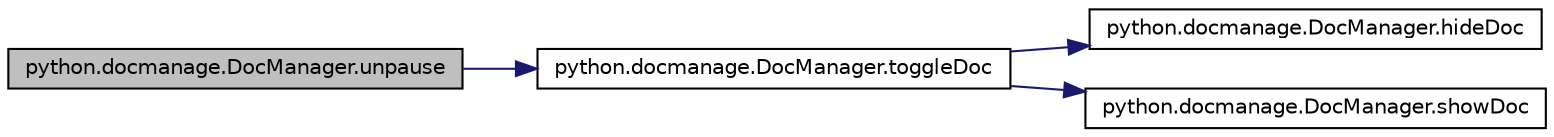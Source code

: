 digraph G
{
  edge [fontname="Helvetica",fontsize="10",labelfontname="Helvetica",labelfontsize="10"];
  node [fontname="Helvetica",fontsize="10",shape=record];
  rankdir="LR";
  Node1 [label="python.docmanage.DocManager.unpause",height=0.2,width=0.4,color="black", fillcolor="grey75", style="filled" fontcolor="black"];
  Node1 -> Node2 [color="midnightblue",fontsize="10",style="solid",fontname="Helvetica"];
  Node2 [label="python.docmanage.DocManager.toggleDoc",height=0.2,width=0.4,color="black", fillcolor="white", style="filled",URL="$classpython_1_1docmanage_1_1_doc_manager.html#afbcabe820c31769900a4a1c1581bbb6a"];
  Node2 -> Node3 [color="midnightblue",fontsize="10",style="solid",fontname="Helvetica"];
  Node3 [label="python.docmanage.DocManager.hideDoc",height=0.2,width=0.4,color="black", fillcolor="white", style="filled",URL="$classpython_1_1docmanage_1_1_doc_manager.html#a846750936832a95f1526d3f51f3d3319"];
  Node2 -> Node4 [color="midnightblue",fontsize="10",style="solid",fontname="Helvetica"];
  Node4 [label="python.docmanage.DocManager.showDoc",height=0.2,width=0.4,color="black", fillcolor="white", style="filled",URL="$classpython_1_1docmanage_1_1_doc_manager.html#a82ba5a62e8ec92a8d4b065d72bb2f5b3"];
}
